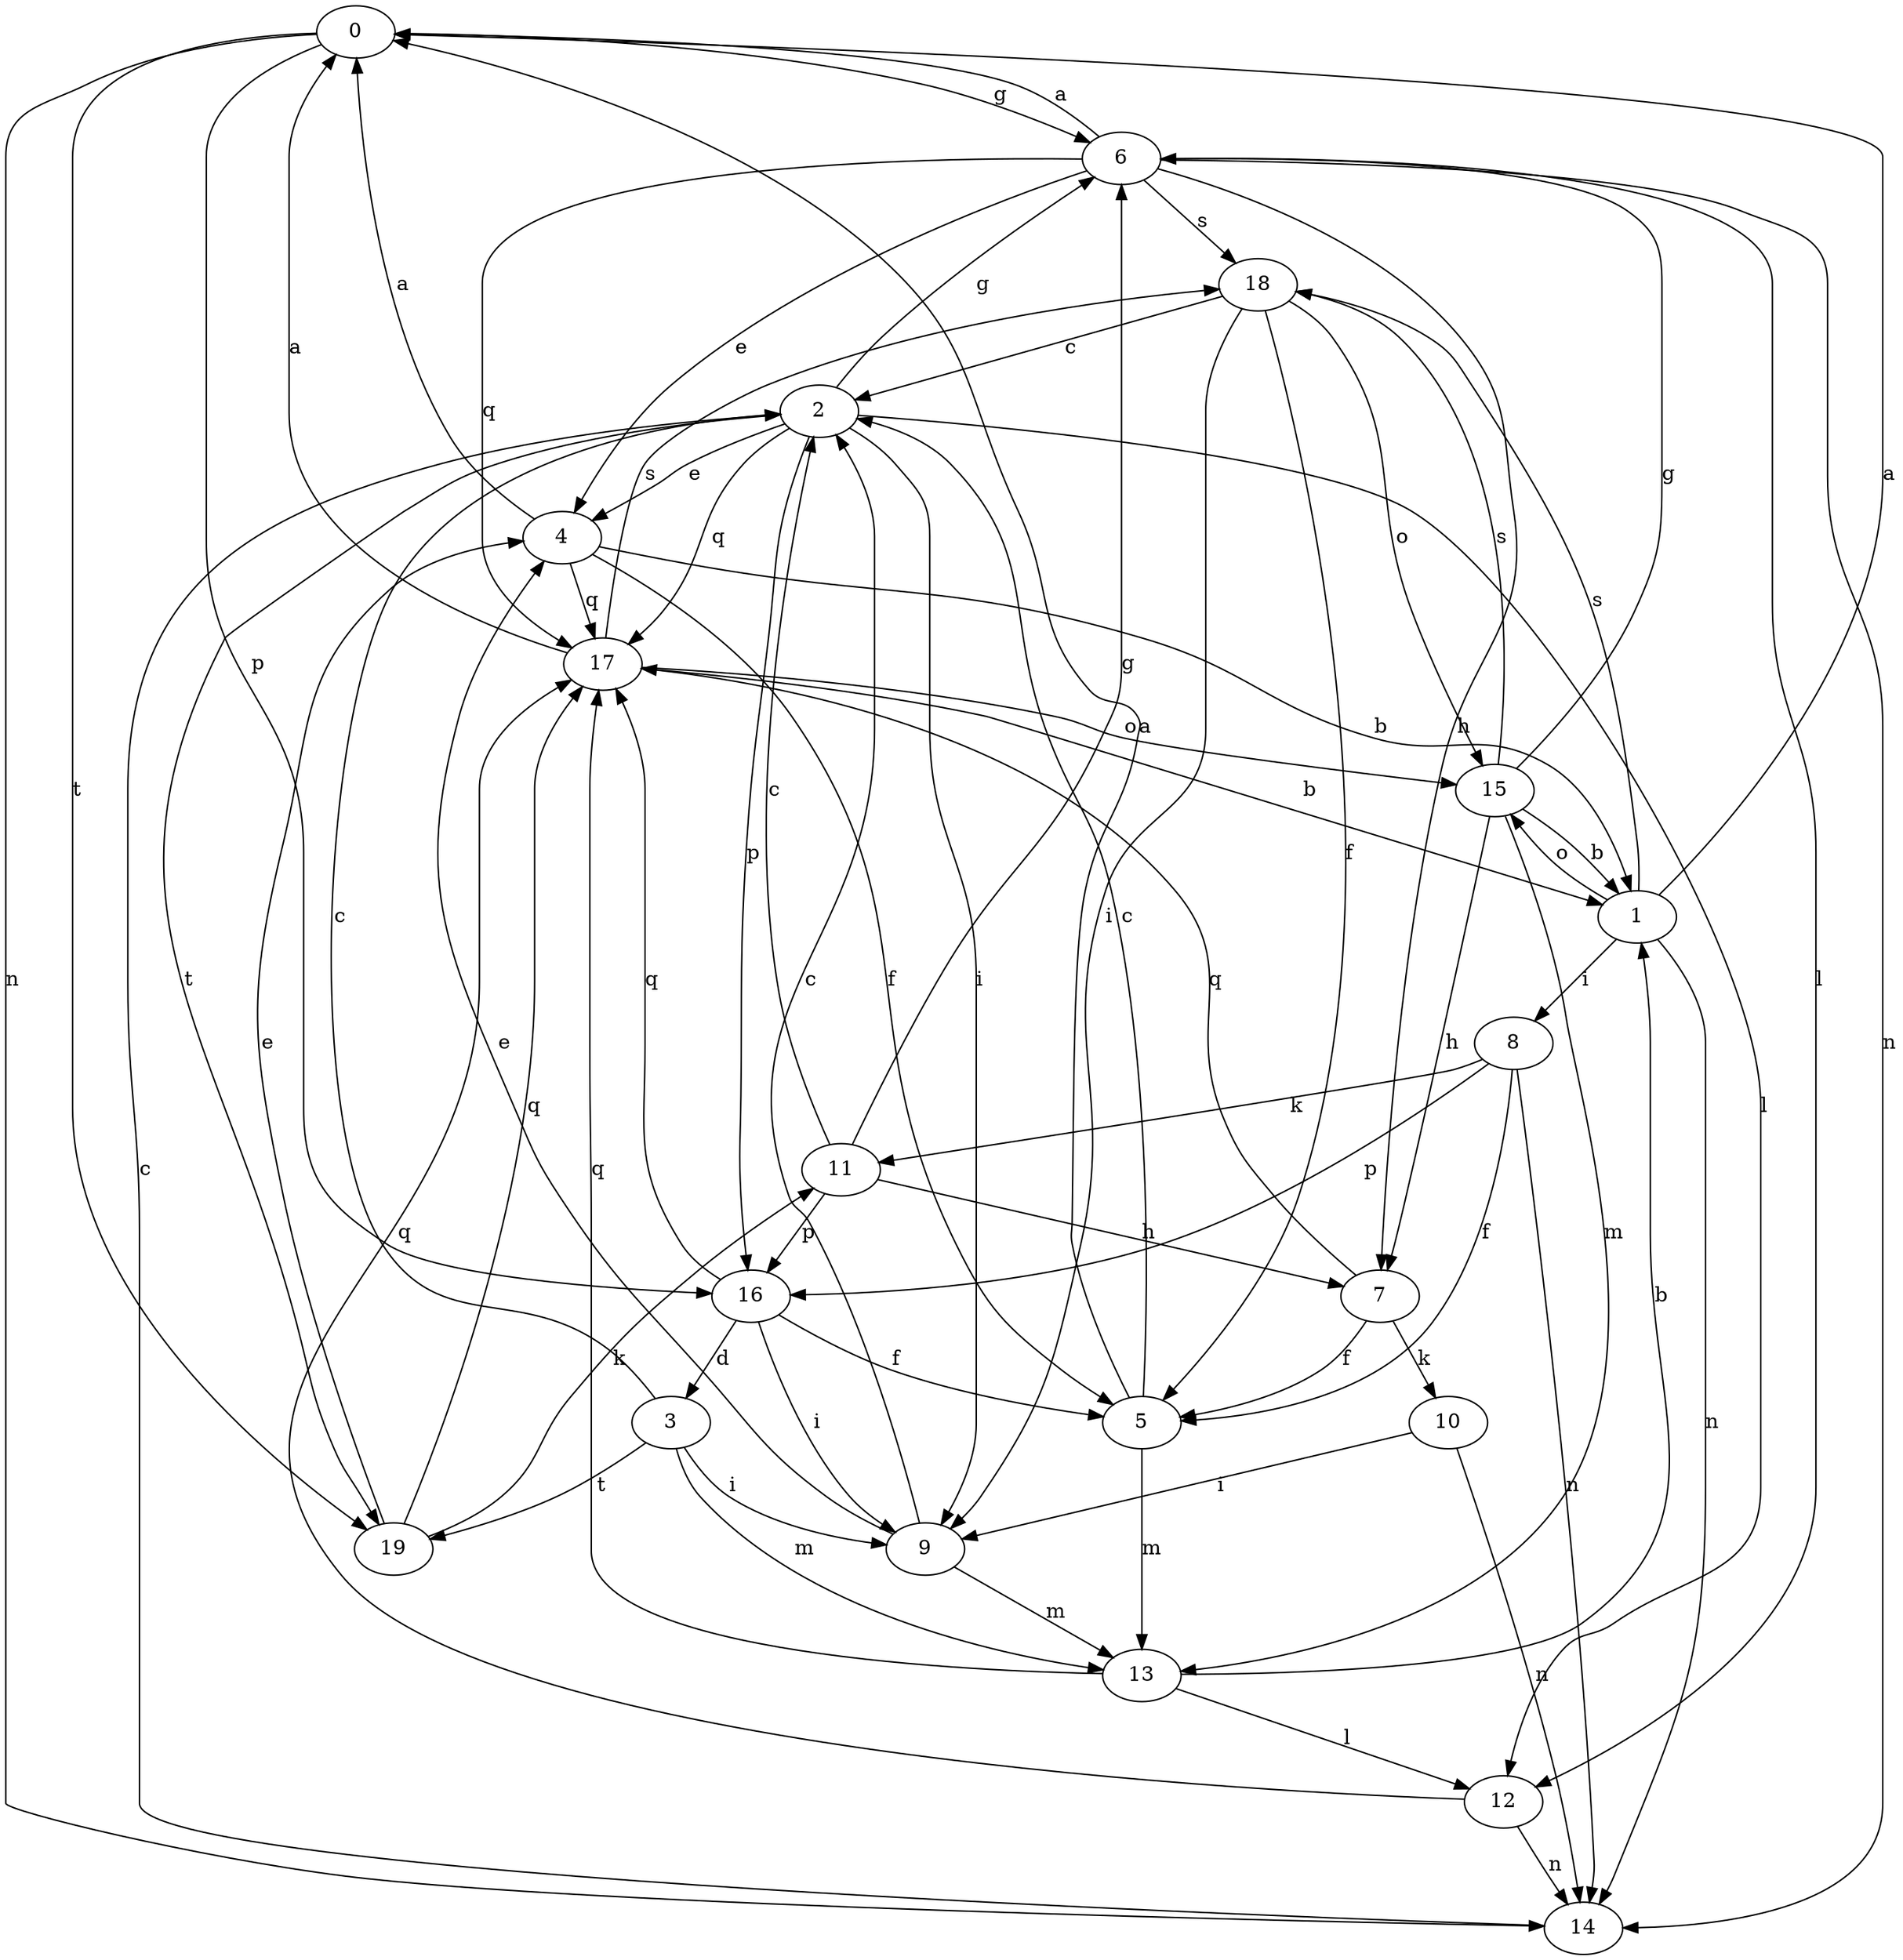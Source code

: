 strict digraph  {
0;
1;
2;
3;
4;
5;
6;
7;
8;
9;
10;
11;
12;
13;
14;
15;
16;
17;
18;
19;
0 -> 6  [label=g];
0 -> 14  [label=n];
0 -> 16  [label=p];
0 -> 19  [label=t];
1 -> 0  [label=a];
1 -> 8  [label=i];
1 -> 14  [label=n];
1 -> 15  [label=o];
1 -> 18  [label=s];
2 -> 4  [label=e];
2 -> 6  [label=g];
2 -> 9  [label=i];
2 -> 12  [label=l];
2 -> 16  [label=p];
2 -> 17  [label=q];
2 -> 19  [label=t];
3 -> 2  [label=c];
3 -> 9  [label=i];
3 -> 13  [label=m];
3 -> 19  [label=t];
4 -> 0  [label=a];
4 -> 1  [label=b];
4 -> 5  [label=f];
4 -> 17  [label=q];
5 -> 0  [label=a];
5 -> 2  [label=c];
5 -> 13  [label=m];
6 -> 0  [label=a];
6 -> 4  [label=e];
6 -> 7  [label=h];
6 -> 12  [label=l];
6 -> 14  [label=n];
6 -> 17  [label=q];
6 -> 18  [label=s];
7 -> 5  [label=f];
7 -> 10  [label=k];
7 -> 17  [label=q];
8 -> 5  [label=f];
8 -> 11  [label=k];
8 -> 14  [label=n];
8 -> 16  [label=p];
9 -> 2  [label=c];
9 -> 4  [label=e];
9 -> 13  [label=m];
10 -> 9  [label=i];
10 -> 14  [label=n];
11 -> 2  [label=c];
11 -> 6  [label=g];
11 -> 7  [label=h];
11 -> 16  [label=p];
12 -> 14  [label=n];
12 -> 17  [label=q];
13 -> 1  [label=b];
13 -> 12  [label=l];
13 -> 17  [label=q];
14 -> 2  [label=c];
15 -> 1  [label=b];
15 -> 6  [label=g];
15 -> 7  [label=h];
15 -> 13  [label=m];
15 -> 18  [label=s];
16 -> 3  [label=d];
16 -> 5  [label=f];
16 -> 9  [label=i];
16 -> 17  [label=q];
17 -> 0  [label=a];
17 -> 1  [label=b];
17 -> 15  [label=o];
17 -> 18  [label=s];
18 -> 2  [label=c];
18 -> 5  [label=f];
18 -> 9  [label=i];
18 -> 15  [label=o];
19 -> 4  [label=e];
19 -> 11  [label=k];
19 -> 17  [label=q];
}
